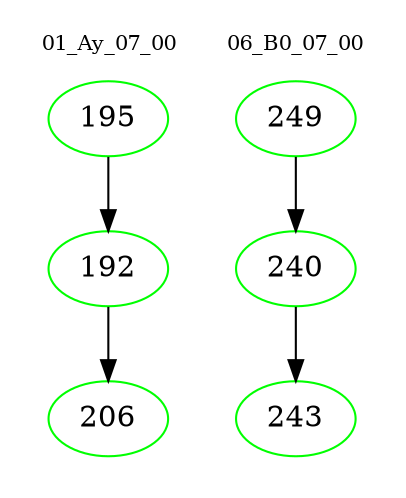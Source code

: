digraph{
subgraph cluster_0 {
color = white
label = "01_Ay_07_00";
fontsize=10;
T0_195 [label="195", color="green"]
T0_195 -> T0_192 [color="black"]
T0_192 [label="192", color="green"]
T0_192 -> T0_206 [color="black"]
T0_206 [label="206", color="green"]
}
subgraph cluster_1 {
color = white
label = "06_B0_07_00";
fontsize=10;
T1_249 [label="249", color="green"]
T1_249 -> T1_240 [color="black"]
T1_240 [label="240", color="green"]
T1_240 -> T1_243 [color="black"]
T1_243 [label="243", color="green"]
}
}
